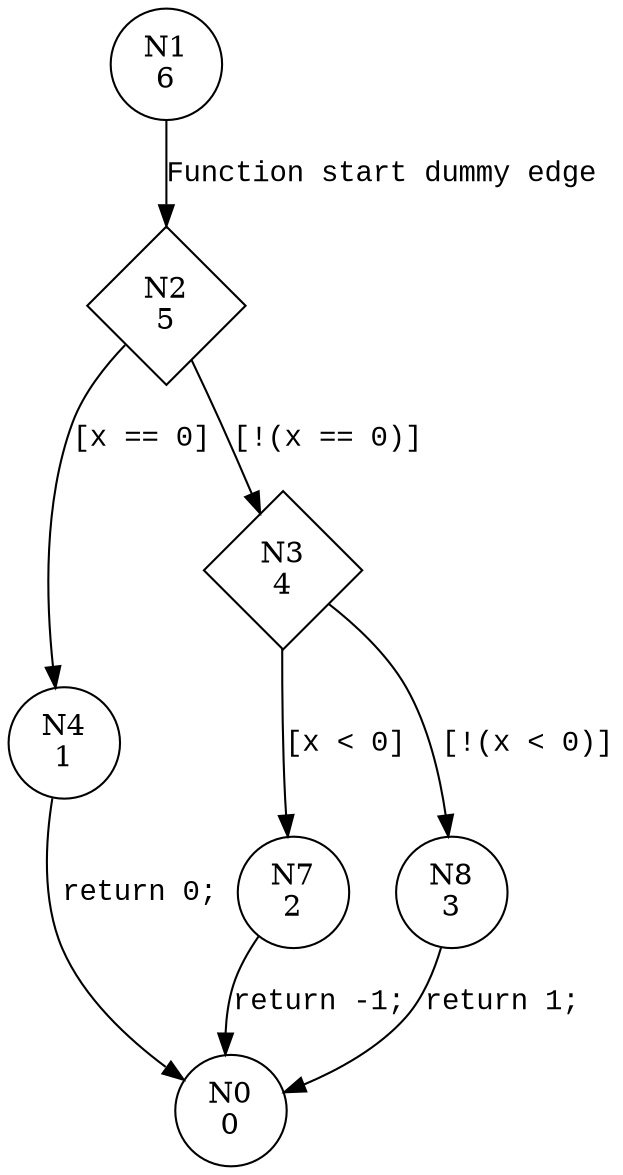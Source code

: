 digraph get_sign {
2 [shape="diamond" label="N2\n5"]
4 [shape="circle" label="N4\n1"]
3 [shape="diamond" label="N3\n4"]
7 [shape="circle" label="N7\n2"]
8 [shape="circle" label="N8\n3"]
0 [shape="circle" label="N0\n0"]
1 [shape="circle" label="N1\n6"]
2 -> 4 [label="[x == 0]" fontname="Courier New"]
2 -> 3 [label="[!(x == 0)]" fontname="Courier New"]
3 -> 7 [label="[x < 0]" fontname="Courier New"]
3 -> 8 [label="[!(x < 0)]" fontname="Courier New"]
7 -> 0 [label="return -1;" fontname="Courier New"]
1 -> 2 [label="Function start dummy edge" fontname="Courier New"]
8 -> 0 [label="return 1;" fontname="Courier New"]
4 -> 0 [label="return 0;" fontname="Courier New"]
}